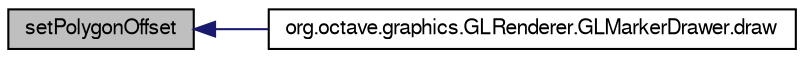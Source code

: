 digraph G
{
  edge [fontname="FreeSans",fontsize="10",labelfontname="FreeSans",labelfontsize="10"];
  node [fontname="FreeSans",fontsize="10",shape=record];
  rankdir="LR";
  Node1 [label="setPolygonOffset",height=0.2,width=0.4,color="black", fillcolor="grey75", style="filled" fontcolor="black"];
  Node1 -> Node2 [dir="back",color="midnightblue",fontsize="10",style="solid",fontname="FreeSans"];
  Node2 [label="org.octave.graphics.GLRenderer.GLMarkerDrawer.draw",height=0.2,width=0.4,color="black", fillcolor="white", style="filled",URL="$classorg_1_1octave_1_1graphics_1_1_g_l_renderer_1_1_g_l_marker_drawer.html#a964d5c122aa050a08b03692a6d26c7f6"];
}
